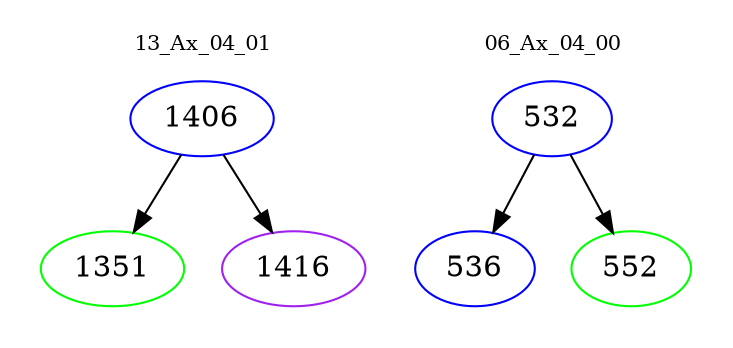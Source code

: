 digraph{
subgraph cluster_0 {
color = white
label = "13_Ax_04_01";
fontsize=10;
T0_1406 [label="1406", color="blue"]
T0_1406 -> T0_1351 [color="black"]
T0_1351 [label="1351", color="green"]
T0_1406 -> T0_1416 [color="black"]
T0_1416 [label="1416", color="purple"]
}
subgraph cluster_1 {
color = white
label = "06_Ax_04_00";
fontsize=10;
T1_532 [label="532", color="blue"]
T1_532 -> T1_536 [color="black"]
T1_536 [label="536", color="blue"]
T1_532 -> T1_552 [color="black"]
T1_552 [label="552", color="green"]
}
}
